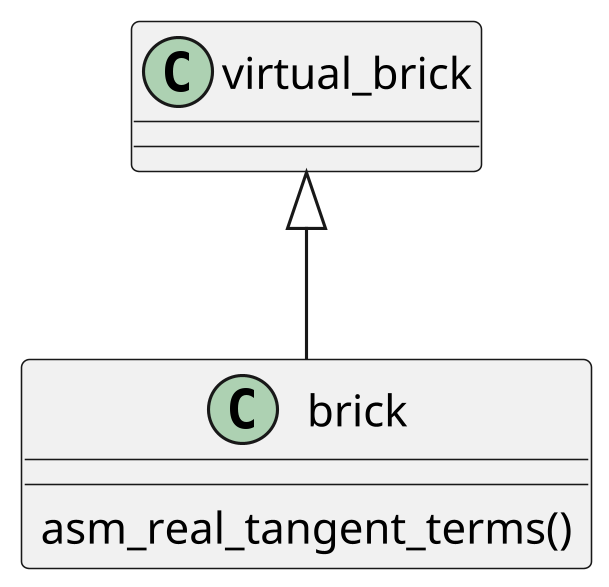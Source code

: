 @startuml{Brick.png}

skinparam dpi 300
class "brick" as brick {
    asm_real_tangent_terms()
}
virtual_brick <|-- brick
@enduml
